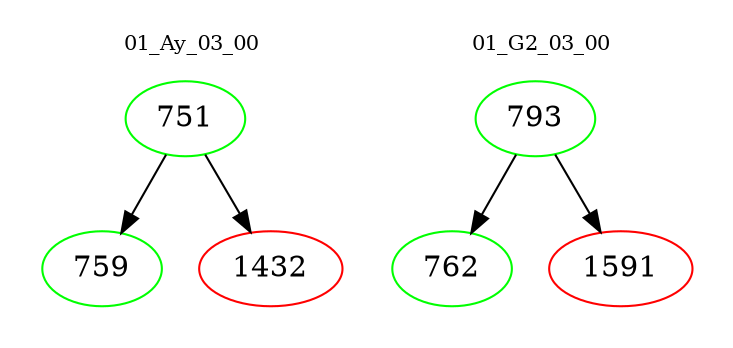 digraph{
subgraph cluster_0 {
color = white
label = "01_Ay_03_00";
fontsize=10;
T0_751 [label="751", color="green"]
T0_751 -> T0_759 [color="black"]
T0_759 [label="759", color="green"]
T0_751 -> T0_1432 [color="black"]
T0_1432 [label="1432", color="red"]
}
subgraph cluster_1 {
color = white
label = "01_G2_03_00";
fontsize=10;
T1_793 [label="793", color="green"]
T1_793 -> T1_762 [color="black"]
T1_762 [label="762", color="green"]
T1_793 -> T1_1591 [color="black"]
T1_1591 [label="1591", color="red"]
}
}
